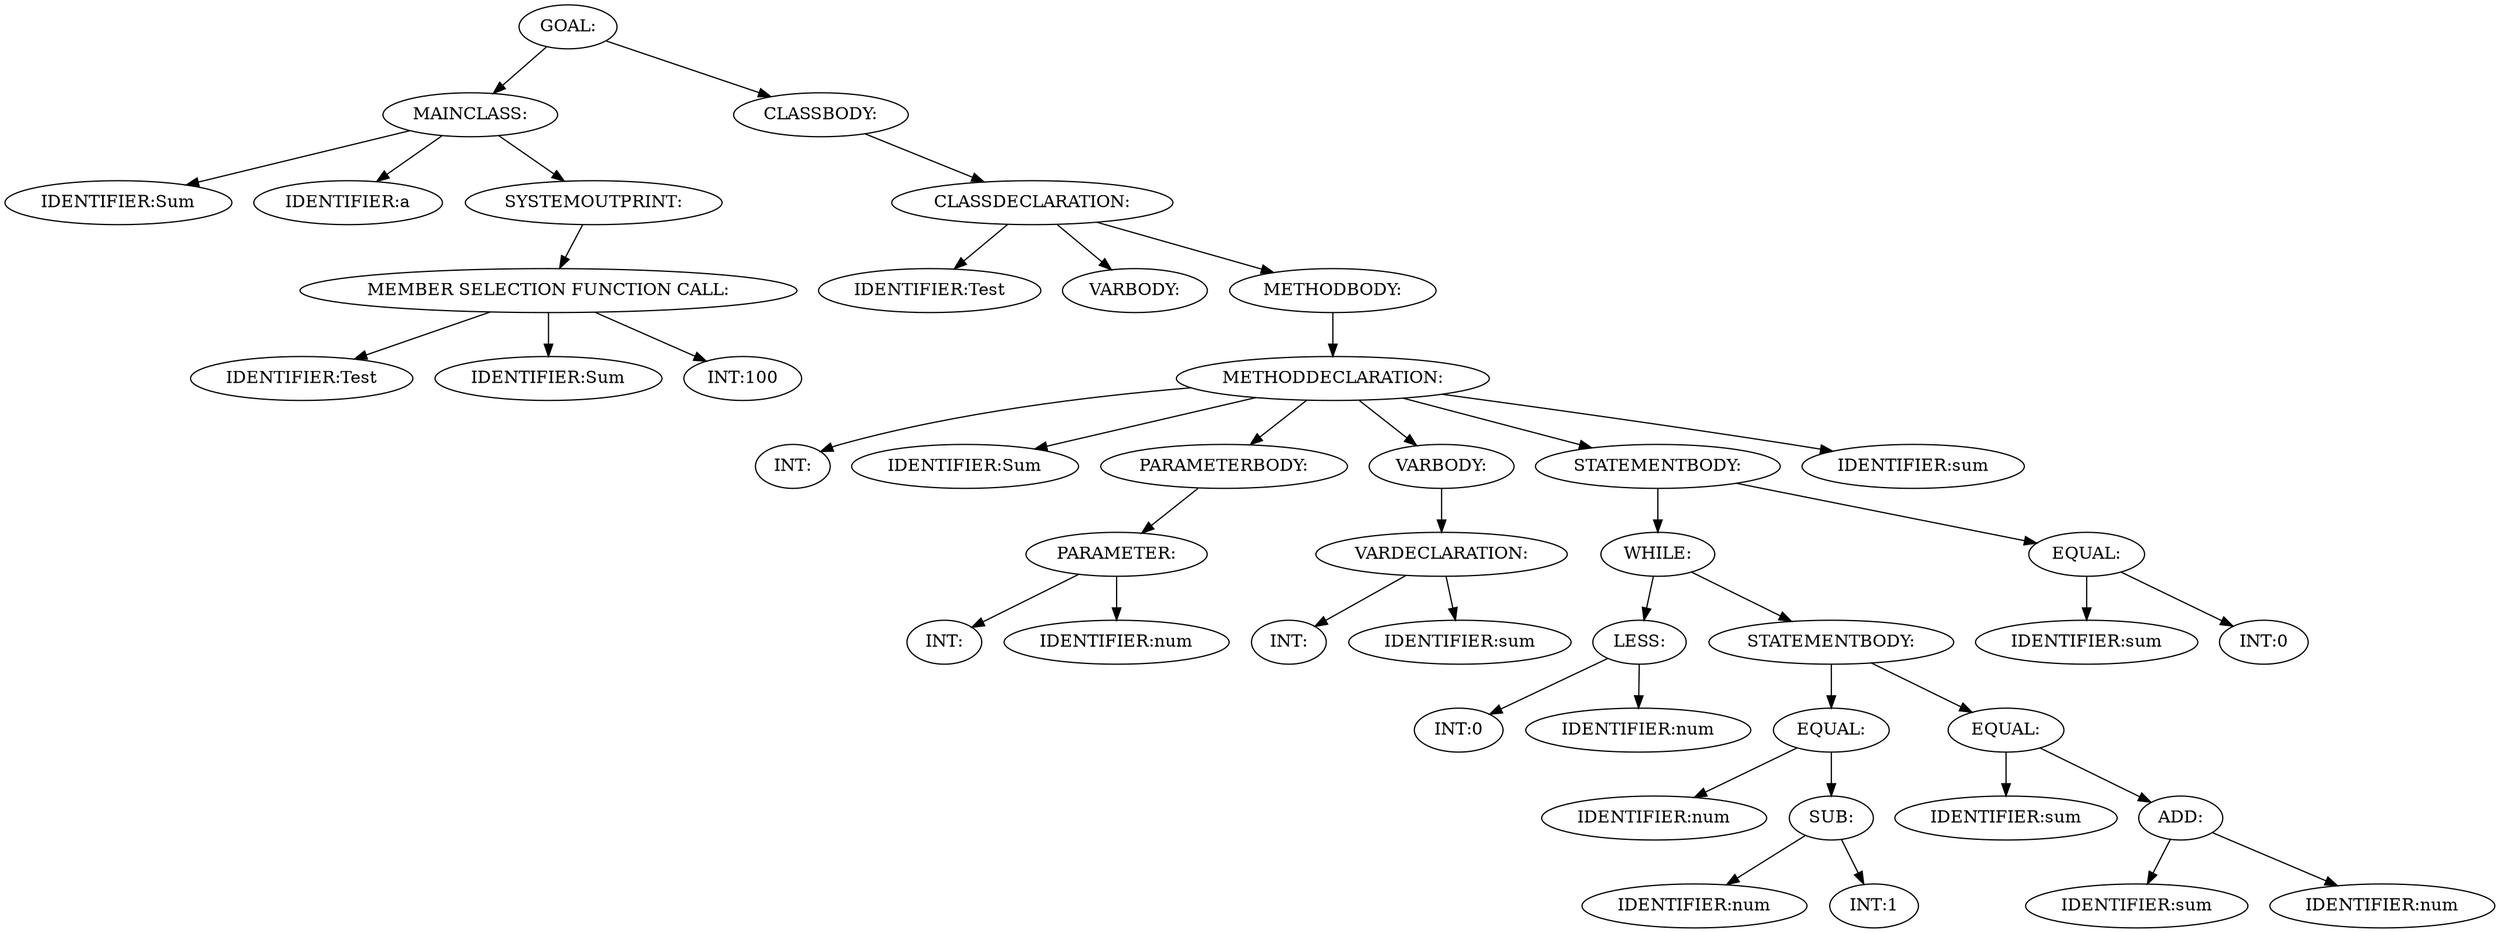 digraph {
n0 [label="GOAL:"];
n1 [label="MAINCLASS:"];
n2 [label="IDENTIFIER:Sum"];
n1 -> n2
n3 [label="IDENTIFIER:a"];
n1 -> n3
n4 [label="SYSTEMOUTPRINT:"];
n5 [label="MEMBER SELECTION FUNCTION CALL:"];
n6 [label="IDENTIFIER:Test"];
n5 -> n6
n7 [label="IDENTIFIER:Sum"];
n5 -> n7
n8 [label="INT:100"];
n5 -> n8
n4 -> n5
n1 -> n4
n0 -> n1
n9 [label="CLASSBODY:"];
n10 [label="CLASSDECLARATION:"];
n11 [label="IDENTIFIER:Test"];
n10 -> n11
n12 [label="VARBODY:"];
n10 -> n12
n13 [label="METHODBODY:"];
n14 [label="METHODDECLARATION:"];
n15 [label="INT:"];
n14 -> n15
n16 [label="IDENTIFIER:Sum"];
n14 -> n16
n17 [label="PARAMETERBODY:"];
n18 [label="PARAMETER:"];
n19 [label="INT:"];
n18 -> n19
n20 [label="IDENTIFIER:num"];
n18 -> n20
n17 -> n18
n14 -> n17
n21 [label="VARBODY:"];
n22 [label="VARDECLARATION:"];
n23 [label="INT:"];
n22 -> n23
n24 [label="IDENTIFIER:sum"];
n22 -> n24
n21 -> n22
n14 -> n21
n25 [label="STATEMENTBODY:"];
n26 [label="WHILE:"];
n27 [label="LESS:"];
n28 [label="INT:0"];
n27 -> n28
n29 [label="IDENTIFIER:num"];
n27 -> n29
n26 -> n27
n30 [label="STATEMENTBODY:"];
n31 [label="EQUAL:"];
n32 [label="IDENTIFIER:num"];
n31 -> n32
n33 [label="SUB:"];
n34 [label="IDENTIFIER:num"];
n33 -> n34
n35 [label="INT:1"];
n33 -> n35
n31 -> n33
n30 -> n31
n36 [label="EQUAL:"];
n37 [label="IDENTIFIER:sum"];
n36 -> n37
n38 [label="ADD:"];
n39 [label="IDENTIFIER:sum"];
n38 -> n39
n40 [label="IDENTIFIER:num"];
n38 -> n40
n36 -> n38
n30 -> n36
n26 -> n30
n25 -> n26
n41 [label="EQUAL:"];
n42 [label="IDENTIFIER:sum"];
n41 -> n42
n43 [label="INT:0"];
n41 -> n43
n25 -> n41
n14 -> n25
n44 [label="IDENTIFIER:sum"];
n14 -> n44
n13 -> n14
n10 -> n13
n9 -> n10
n0 -> n9
}
